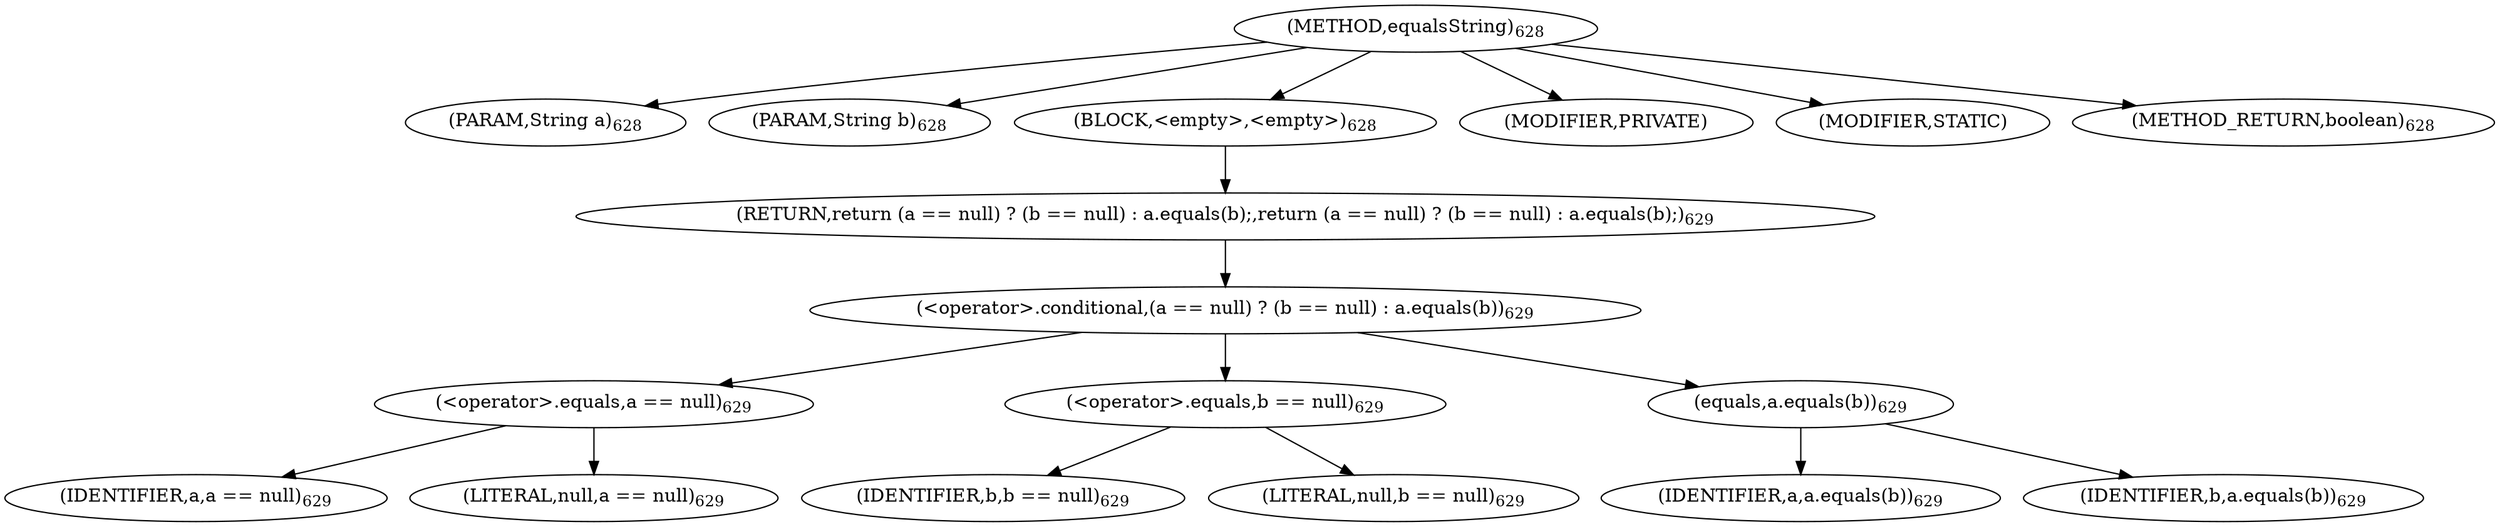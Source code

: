 digraph "equalsString" {  
"1275" [label = <(METHOD,equalsString)<SUB>628</SUB>> ]
"1276" [label = <(PARAM,String a)<SUB>628</SUB>> ]
"1277" [label = <(PARAM,String b)<SUB>628</SUB>> ]
"1278" [label = <(BLOCK,&lt;empty&gt;,&lt;empty&gt;)<SUB>628</SUB>> ]
"1279" [label = <(RETURN,return (a == null) ? (b == null) : a.equals(b);,return (a == null) ? (b == null) : a.equals(b);)<SUB>629</SUB>> ]
"1280" [label = <(&lt;operator&gt;.conditional,(a == null) ? (b == null) : a.equals(b))<SUB>629</SUB>> ]
"1281" [label = <(&lt;operator&gt;.equals,a == null)<SUB>629</SUB>> ]
"1282" [label = <(IDENTIFIER,a,a == null)<SUB>629</SUB>> ]
"1283" [label = <(LITERAL,null,a == null)<SUB>629</SUB>> ]
"1284" [label = <(&lt;operator&gt;.equals,b == null)<SUB>629</SUB>> ]
"1285" [label = <(IDENTIFIER,b,b == null)<SUB>629</SUB>> ]
"1286" [label = <(LITERAL,null,b == null)<SUB>629</SUB>> ]
"1287" [label = <(equals,a.equals(b))<SUB>629</SUB>> ]
"1288" [label = <(IDENTIFIER,a,a.equals(b))<SUB>629</SUB>> ]
"1289" [label = <(IDENTIFIER,b,a.equals(b))<SUB>629</SUB>> ]
"1290" [label = <(MODIFIER,PRIVATE)> ]
"1291" [label = <(MODIFIER,STATIC)> ]
"1292" [label = <(METHOD_RETURN,boolean)<SUB>628</SUB>> ]
  "1275" -> "1276" 
  "1275" -> "1277" 
  "1275" -> "1278" 
  "1275" -> "1290" 
  "1275" -> "1291" 
  "1275" -> "1292" 
  "1278" -> "1279" 
  "1279" -> "1280" 
  "1280" -> "1281" 
  "1280" -> "1284" 
  "1280" -> "1287" 
  "1281" -> "1282" 
  "1281" -> "1283" 
  "1284" -> "1285" 
  "1284" -> "1286" 
  "1287" -> "1288" 
  "1287" -> "1289" 
}

